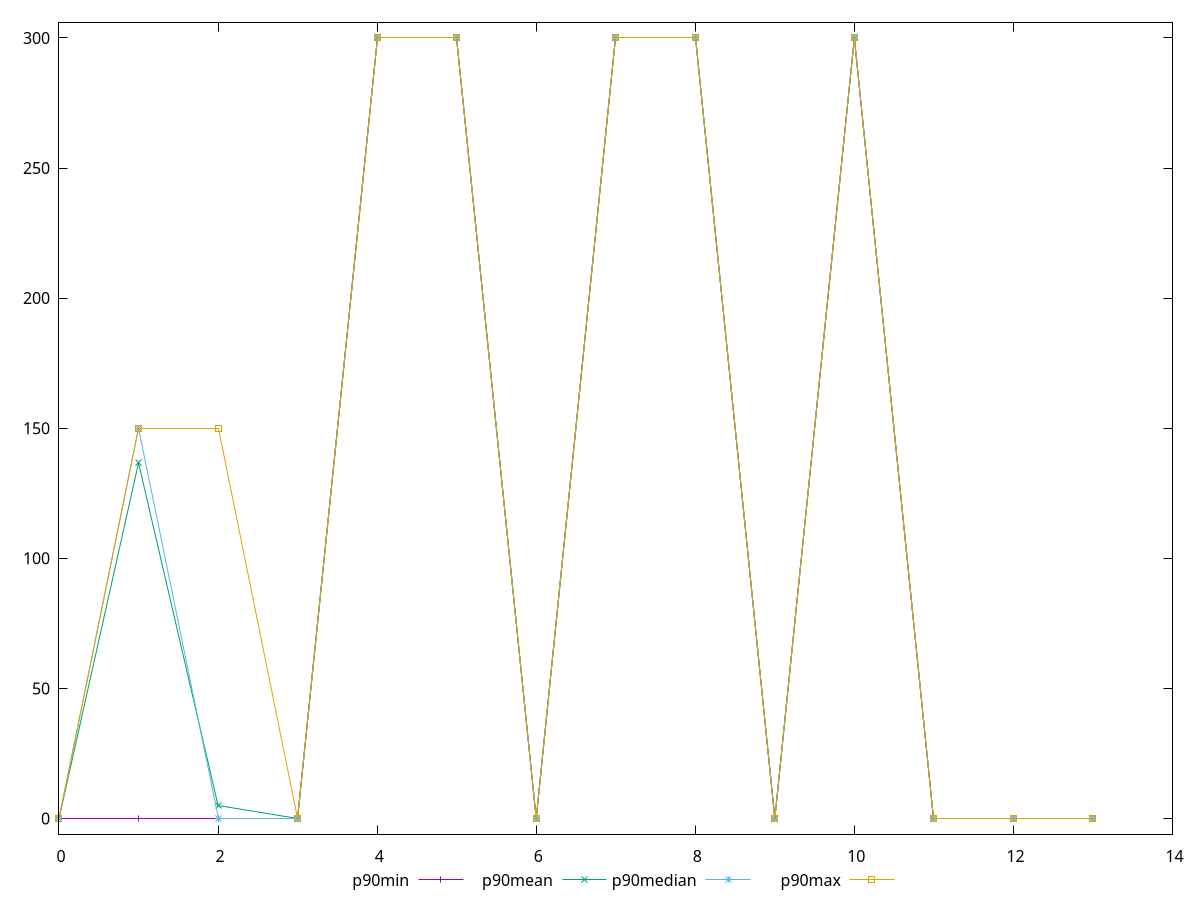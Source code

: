 reset
set terminal svg size 640, 520 enhanced background rgb 'white'
set output "reprap/unused-css-rules/progression/value.svg"

$p90Min <<EOF
0 0
1 0
2 0
3 0
4 300
5 300
6 0
7 300
8 300
9 0
10 300
11 0
12 0
13 0
EOF

$p90Mean <<EOF
0 0
1 136.66666666666666
2 5
3 0
4 300
5 300
6 0
7 300
8 300
9 0
10 300
11 0
12 0
13 0
EOF

$p90Median <<EOF
0 0
1 150
2 0
3 0
4 300
5 300
6 0
7 300
8 300
9 0
10 300
11 0
12 0
13 0
EOF

$p90Max <<EOF
0 0
1 150
2 150
3 0
4 300
5 300
6 0
7 300
8 300
9 0
10 300
11 0
12 0
13 0
EOF

set key outside below
set yrange [-6:306]

plot \
  $p90Min title "p90min" with linespoints, \
  $p90Mean title "p90mean" with linespoints, \
  $p90Median title "p90median" with linespoints, \
  $p90Max title "p90max" with linespoints, \


reset